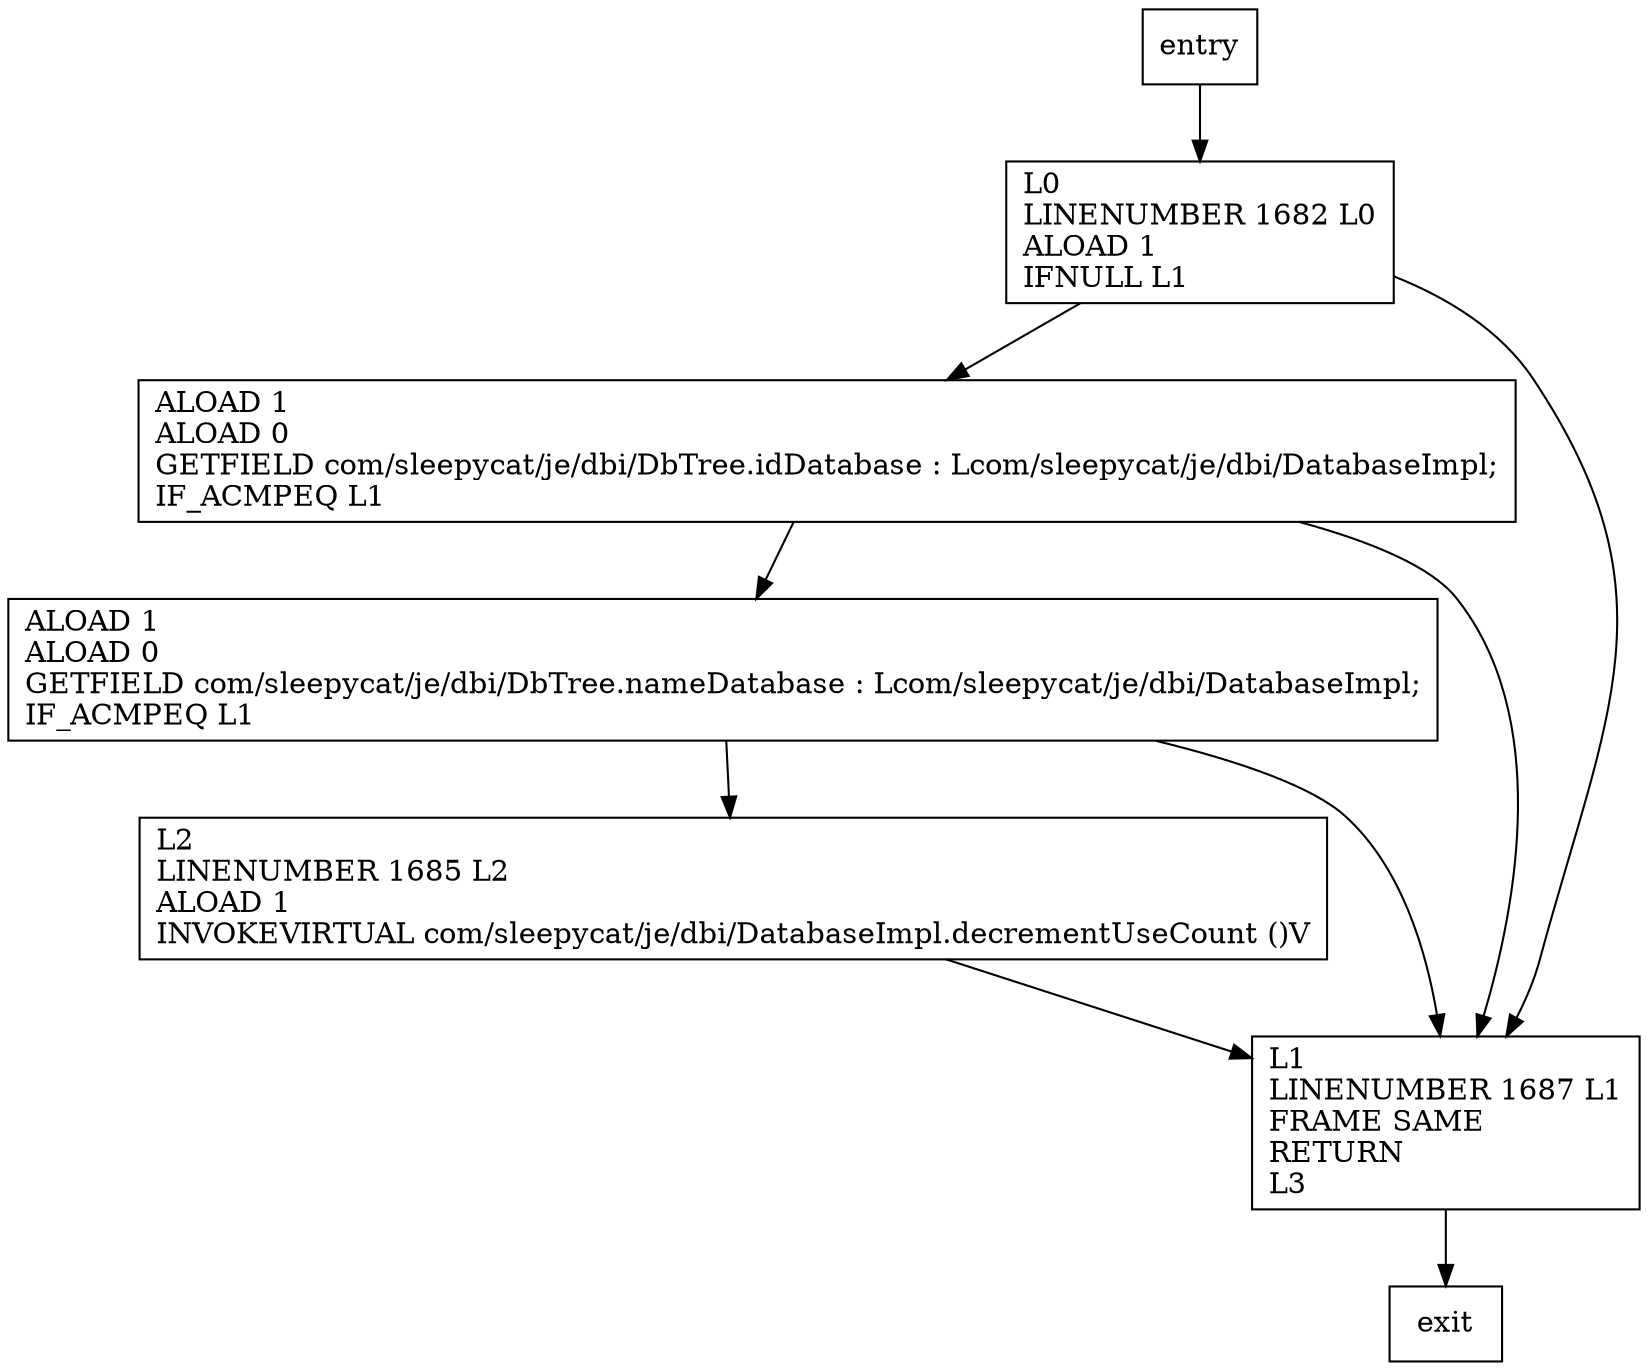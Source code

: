 digraph releaseDb {
node [shape=record];
1076410717 [label="ALOAD 1\lALOAD 0\lGETFIELD com/sleepycat/je/dbi/DbTree.nameDatabase : Lcom/sleepycat/je/dbi/DatabaseImpl;\lIF_ACMPEQ L1\l"];
287152541 [label="ALOAD 1\lALOAD 0\lGETFIELD com/sleepycat/je/dbi/DbTree.idDatabase : Lcom/sleepycat/je/dbi/DatabaseImpl;\lIF_ACMPEQ L1\l"];
776308455 [label="L0\lLINENUMBER 1682 L0\lALOAD 1\lIFNULL L1\l"];
1121479937 [label="L2\lLINENUMBER 1685 L2\lALOAD 1\lINVOKEVIRTUAL com/sleepycat/je/dbi/DatabaseImpl.decrementUseCount ()V\l"];
463198114 [label="L1\lLINENUMBER 1687 L1\lFRAME SAME\lRETURN\lL3\l"];
entry;
exit;
entry -> 776308455
1076410717 -> 1121479937
1076410717 -> 463198114
287152541 -> 1076410717
287152541 -> 463198114
776308455 -> 287152541
776308455 -> 463198114
1121479937 -> 463198114
463198114 -> exit
}
